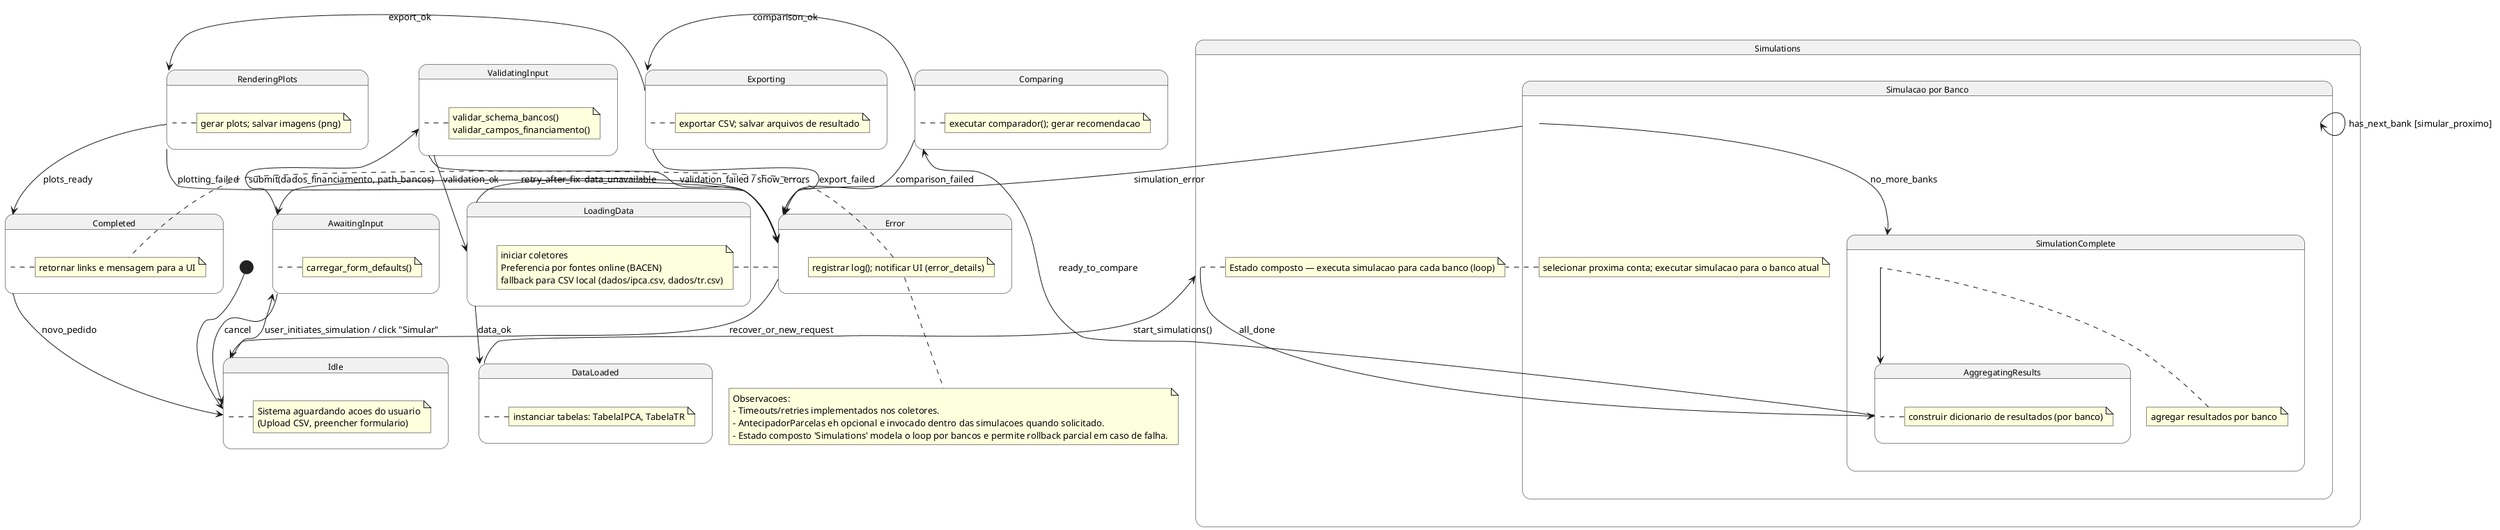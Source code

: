 @startuml SADFI_Estados_Atualizado_v2
' SAD-FI — Diagrama de Estados (Simulação de Financiamento) - versão corrigida

skinparam defaultFontName Arial
skinparam stateFontSize 12
skinparam shadowing false

[*] --> Idle

state Idle {
  note left
    Sistema aguardando acoes do usuario
    (Upload CSV, preencher formulario)
  end note
}
Idle --> AwaitingInput : user_initiates_simulation / click "Simular"

state AwaitingInput {
  note left
    carregar_form_defaults()
  end note
}
AwaitingInput --> ValidatingInput : submit(dados_financiamento, path_bancos)
AwaitingInput --> Idle : cancel

state ValidatingInput {
  note left
    validar_schema_bancos()
    validar_campos_financiamento()
  end note
}
ValidatingInput --> LoadingData : validation_ok
ValidatingInput --> Error : validation_failed / show_errors

state LoadingData {
  note right
    iniciar coletores
    Preferencia por fontes online (BACEN)
    fallback para CSV local (dados/ipca.csv, dados/tr.csv)
  end note
}
LoadingData --> DataLoaded : data_ok
LoadingData --> Error : data_unavailable

state DataLoaded {
  note left
    instanciar tabelas: TabelaIPCA, TabelaTR
  end note
}
DataLoaded --> Simulations : start_simulations()

state Simulations {
  note left
    Estado composto — executa simulacao para cada banco (loop)
  end note

  state "Simulacao por Banco" as PerBank {
    note left
      selecionar proxima conta; executar simulacao para o banco atual
    end note
    PerBank --> PerBank : has_next_bank [simular_proximo]
    PerBank --> SimulationComplete : no_more_banks
    PerBank --> Error : simulation_error
  }

  state SimulationComplete {
    note left
      agregar resultados por banco
    end note
    SimulationComplete --> AggregatingResults
  }

  Simulations --> AggregatingResults : all_done
}

state AggregatingResults {
  note left
    construir dicionario de resultados (por banco)
  end note
}
AggregatingResults --> Comparing : ready_to_compare

state Comparing {
  note left
    executar comparador(); gerar recomendacao
  end note
}
Comparing --> Exporting : comparison_ok
Comparing --> Error : comparison_failed

state Exporting {
  note left
    exportar CSV; salvar arquivos de resultado
  end note
}
Exporting --> RenderingPlots : export_ok
Exporting --> Error : export_failed

state RenderingPlots {
  note left
    gerar plots; salvar imagens (png)
  end note
}
RenderingPlots --> Completed : plots_ready
RenderingPlots --> Error : plotting_failed

state Completed {
  note left
    retornar links e mensagem para a UI
  end note
}
Completed --> Idle : novo_pedido

state Error {
  note left
    registrar log(); notificar UI (error_details)
  end note
}
Error --> Idle : recover_or_new_request
Error --> AwaitingInput : retry_after_fix

note bottom
  Observacoes:
  - Timeouts/retries implementados nos coletores.
  - AntecipadorParcelas eh opcional e invocado dentro das simulacoes quando solicitado.
  - Estado composto 'Simulations' modela o loop por bancos e permite rollback parcial em caso de falha.
end note

@enduml
